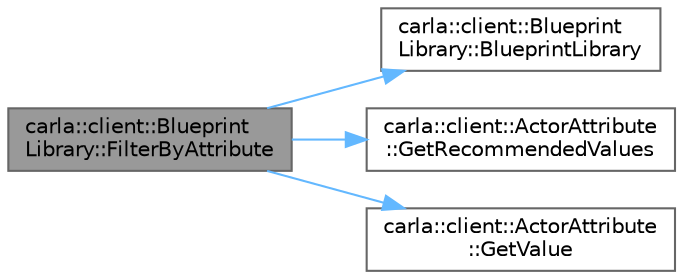 digraph "carla::client::BlueprintLibrary::FilterByAttribute"
{
 // INTERACTIVE_SVG=YES
 // LATEX_PDF_SIZE
  bgcolor="transparent";
  edge [fontname=Helvetica,fontsize=10,labelfontname=Helvetica,labelfontsize=10];
  node [fontname=Helvetica,fontsize=10,shape=box,height=0.2,width=0.4];
  rankdir="LR";
  Node1 [id="Node000001",label="carla::client::Blueprint\lLibrary::FilterByAttribute",height=0.2,width=0.4,color="gray40", fillcolor="grey60", style="filled", fontcolor="black",tooltip=" "];
  Node1 -> Node2 [id="edge1_Node000001_Node000002",color="steelblue1",style="solid",tooltip=" "];
  Node2 [id="Node000002",label="carla::client::Blueprint\lLibrary::BlueprintLibrary",height=0.2,width=0.4,color="grey40", fillcolor="white", style="filled",URL="$df/dcc/classcarla_1_1client_1_1BlueprintLibrary.html#ac3894c52596dcc8bd570c401b8dd6503",tooltip=" "];
  Node1 -> Node3 [id="edge2_Node000001_Node000003",color="steelblue1",style="solid",tooltip=" "];
  Node3 [id="Node000003",label="carla::client::ActorAttribute\l::GetRecommendedValues",height=0.2,width=0.4,color="grey40", fillcolor="white", style="filled",URL="$dc/db1/classcarla_1_1client_1_1ActorAttribute.html#af0a17599d9fa153eeb12abb8c334c7f8",tooltip=" "];
  Node1 -> Node4 [id="edge3_Node000001_Node000004",color="steelblue1",style="solid",tooltip=" "];
  Node4 [id="Node000004",label="carla::client::ActorAttribute\l::GetValue",height=0.2,width=0.4,color="grey40", fillcolor="white", style="filled",URL="$dc/db1/classcarla_1_1client_1_1ActorAttribute.html#a1657373042f7c18872ef69b80cf96c86",tooltip=" "];
}
